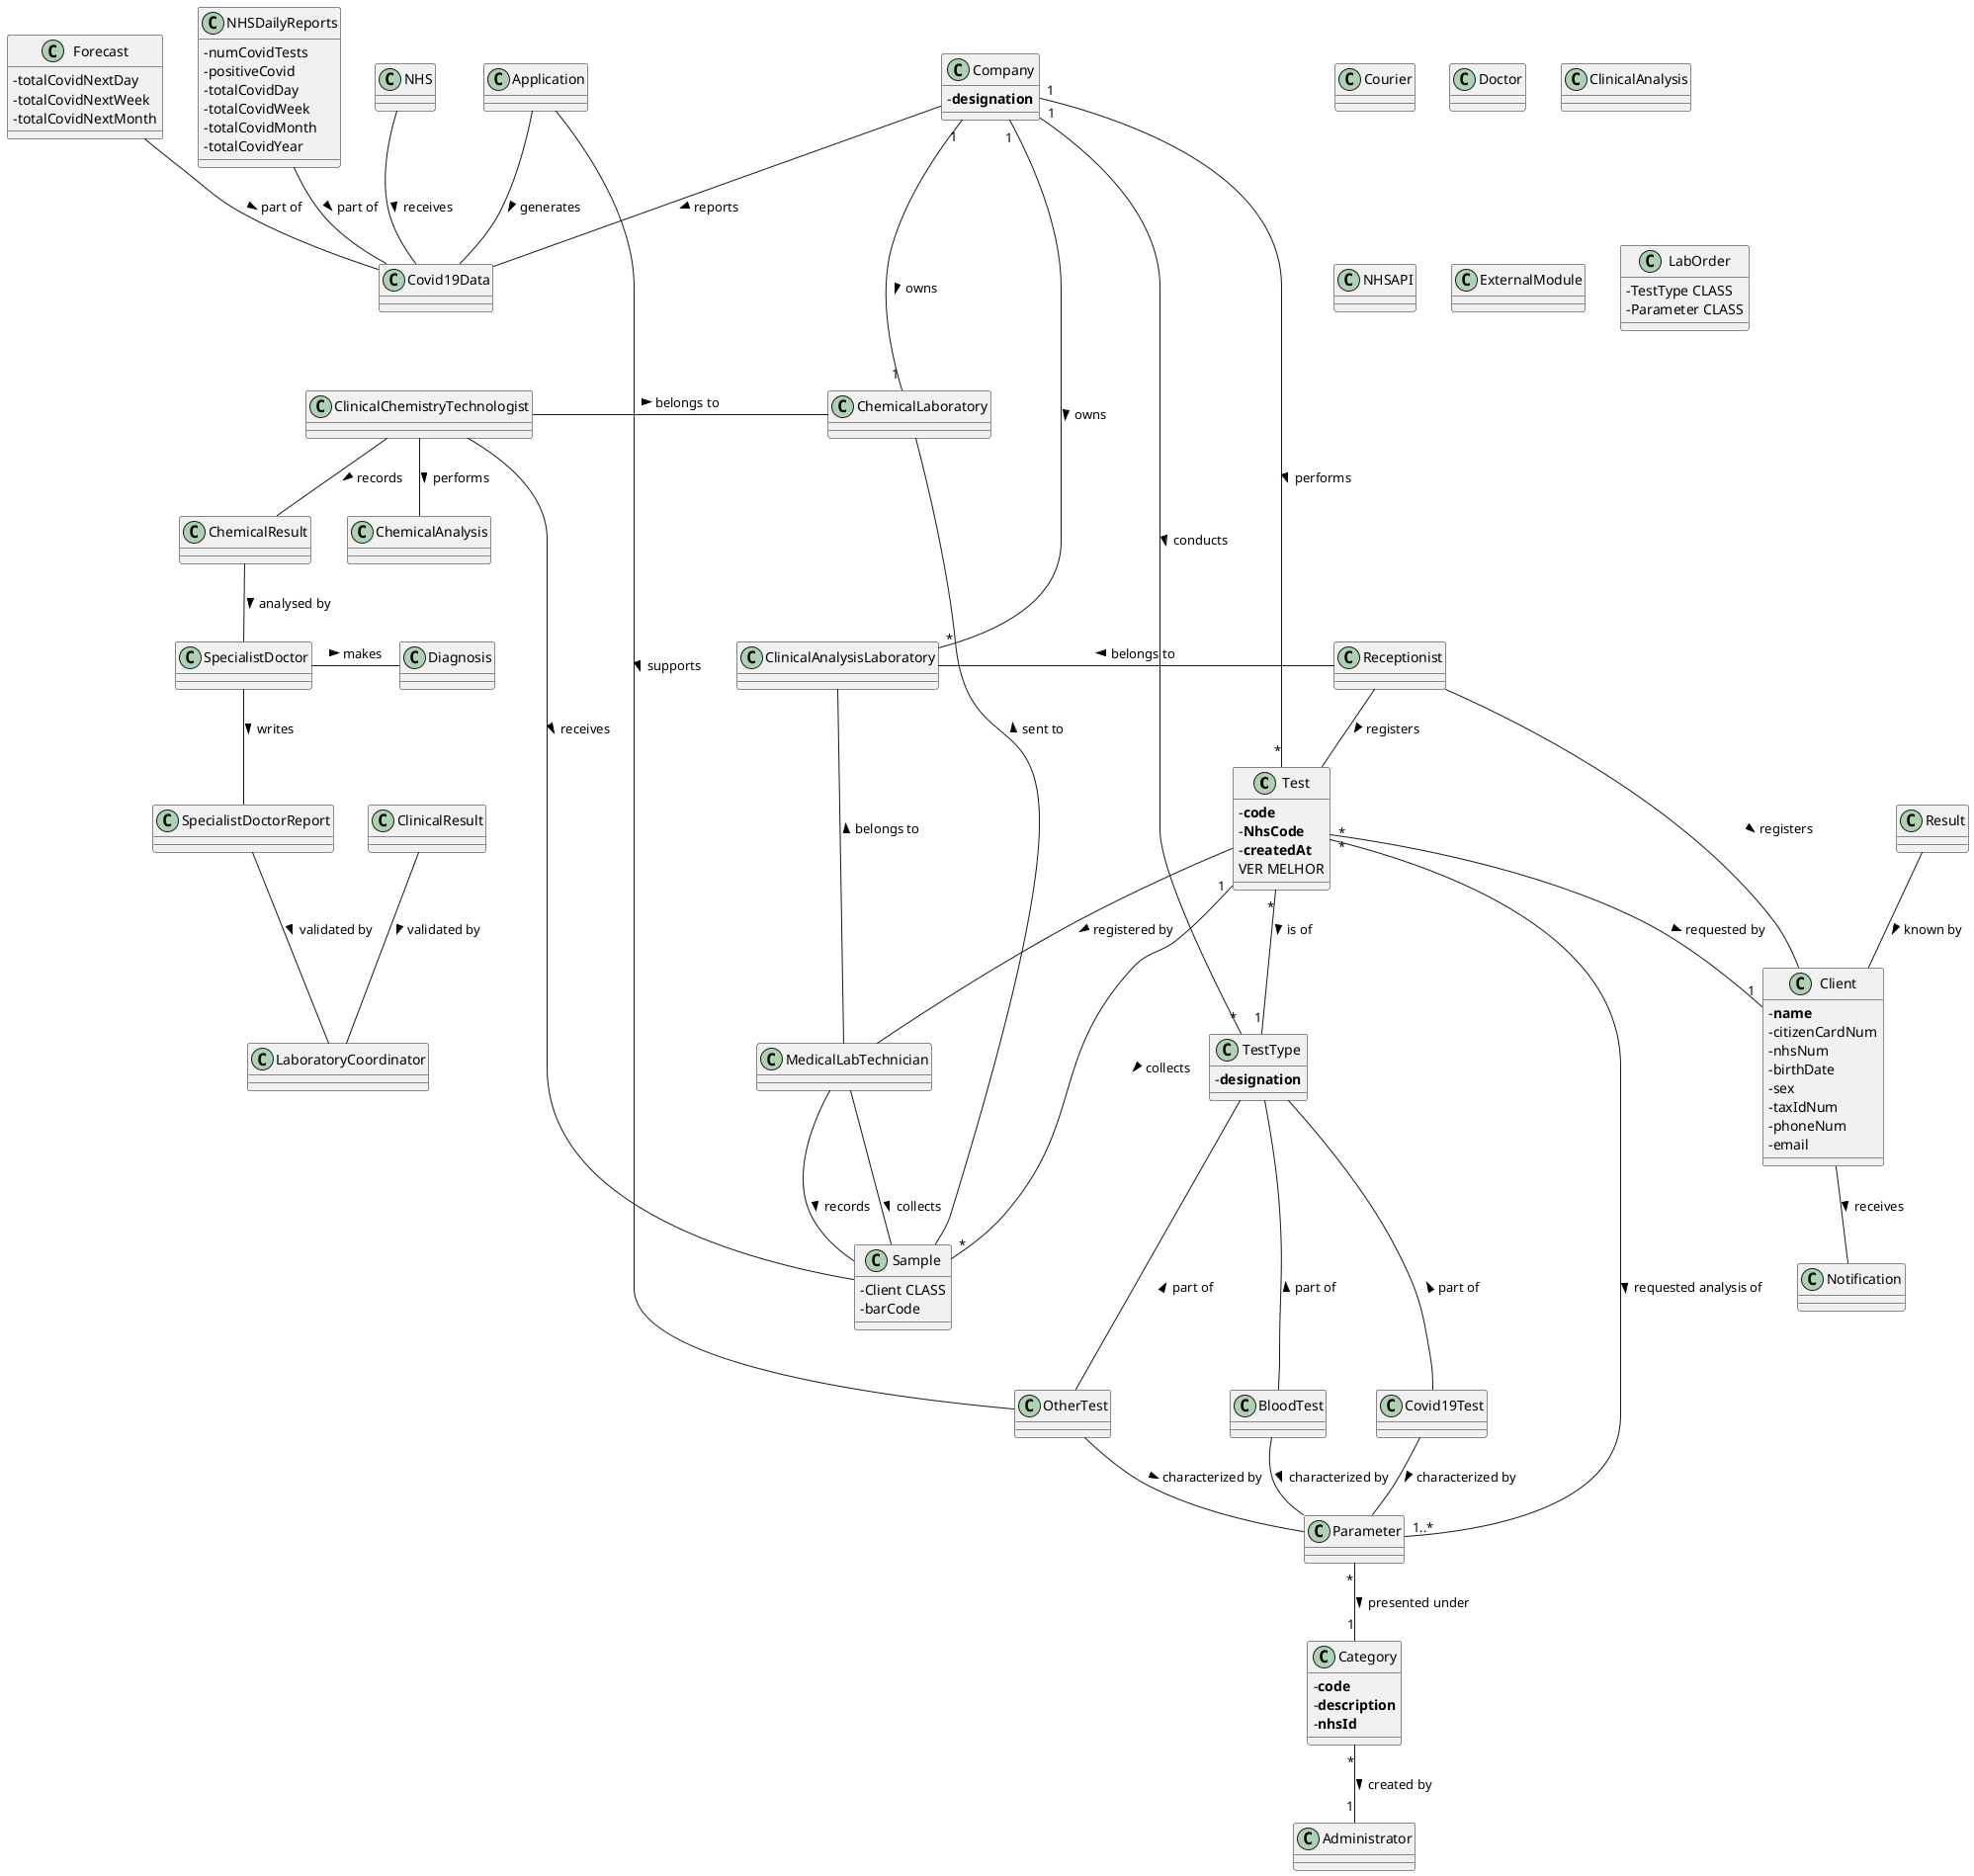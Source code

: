 @startuml

/'Adicionei Cliente <-> Resultado'/

skinparam classAttributeIconSize 0

class Test{
- **code**
- **NhsCode**
- **createdAt**
VER MELHOR
}
class Sample{
- Client CLASS
- barCode
}
class Result{}
class ChemicalResult{}
class ClinicalResult{}
class Diagnosis{}
class Parameter{}
class Notification{}
class Courier{}
class SpecialistDoctorReport{}
class Covid19Data{}
class Forecast{
- totalCovidNextDay
- totalCovidNextWeek
- totalCovidNextMonth
}
class NHSDailyReports{
- numCovidTests
- positiveCovid
- totalCovidDay
- totalCovidWeek
- totalCovidMonth
- totalCovidYear
}
class Client{
- **name**
- citizenCardNum
- nhsNum
- birthDate
- sex
- taxIdNum
- phoneNum
- email
}
class Administrator{}
class Doctor{}
class Receptionist{}
class MedicalLabTechnician{}
class ClinicalChemistryTechnologist{}
class SpecialistDoctor{}
class LaboratoryCoordinator{}
class ClinicalAnalysisLaboratory{}
class ChemicalLaboratory{}
class Application{}
class ChemicalAnalysis{}
class ClinicalAnalysis{}
class TestType{
- **designation**
}
class Category{
- **code**
- **description**
- **nhsId**
}
class Covid19Test{
}
class BloodTest{
}
class OtherTest{
}
class Company{
- **designation**
}
class NHS{}
class NHSAPI{}
class ExternalModule{}
class LabOrder{
- TestType CLASS
- Parameter CLASS
}
/'LAYOUT PURPOSES'/
together {
class ChemicalLaboratory
class ClinicalAnalysisLaboratory
class ChemicalAnalysis
class Test
}

Company -[hidden]--> ChemicalLaboratory
Company -[hidden]--> ClinicalAnalysisLaboratory
ChemicalLaboratory -[hidden]--> ClinicalAnalysisLaboratory
MedicalLabTechnician -[hidden]up-|> ClinicalAnalysisLaboratory
/'Acrescentei a linha abaixo'/
Receptionist -[hidden]up-|> ClinicalAnalysisLaboratory
ClinicalChemistryTechnologist -[hidden]> ChemicalLaboratory
ClinicalChemistryTechnologist -[hidden]up-|> ChemicalLaboratory

Covid19Data -[hidden]down-|> Application




together {
class Client
class Test
}



together {
class Covid19Test
class BloodTest
class OtherTest
}

TestType -[hidden]--> BloodTest
TestType -[hidden]--> Covid19Test
TestType -[hidden]--> OtherTest





/' END OF LAYOUT PURPOSES '/


Company "1" -- "*" Test : performs >
Company "1" -- "*" TestType : conducts >
Company "1" -- "1" ChemicalLaboratory : owns >
Company "1" -- "*" ClinicalAnalysisLaboratory : owns >
Company -- Covid19Data : reports >
Parameter "*" -- "1" Category : presented under >
Category "*" -- "1" Administrator : created by >
Test "*" -- "1" Client : requested by >
/'Test -- Application : is known by >'/
Test "*" -- "1" TestType : is of >
Test "1" -- "*" Sample : collects >
Test "*" -- "1..*" Parameter : requested analysis of >
Test -- MedicalLabTechnician : registered by >
Receptionist -- Client : registers >
Receptionist -- Test : registers >
Receptionist - ClinicalAnalysisLaboratory : belongs to >
MedicalLabTechnician -- Sample : collects >
MedicalLabTechnician -- ClinicalAnalysisLaboratory : belongs to >
MedicalLabTechnician -- Sample : records >
/'Sample -- Application : is known >'/
Sample -- ChemicalLaboratory : sent to >
ClinicalChemistryTechnologist -- ChemicalLaboratory : belongs to >
ClinicalChemistryTechnologist -- Sample : receives >
ClinicalChemistryTechnologist -- ChemicalAnalysis : performs >
ClinicalChemistryTechnologist -- ChemicalResult : records >
/'LabOrder -- Doctor : prescribed by >'/
ChemicalResult -- SpecialistDoctor : analysed by >
SpecialistDoctor - Diagnosis : makes >
SpecialistDoctor -- SpecialistDoctorReport : writes >
/'SpecialistDoctorReport -- Client : delivered to >'/
/'SpecialistDoctorReport -- Application : known by >'/
SpecialistDoctorReport -- LaboratoryCoordinator : validated by >
/'ClinicalResult -- Application : known by >'/
ClinicalResult -- LaboratoryCoordinator : validated by >
Client -- Notification : receives >
Result -- Client : known by >
/'Result -- MedicalLabTechnician : known by >'/
/'Result -- ClinicalChemistryTechnologist : known by >'/
/'Result -- SpecialistDoctor : known by >'/
/'Result -- LaboratoryCoordinator : known by >'/
NHS -- Covid19Data : receives >
Application -- Covid19Data : generates >
NHSDailyReports -- Covid19Data : part of >
Forecast -- Covid19Data : part of >
Covid19Test -- TestType : part of >
Covid19Test -- Parameter : characterized by >
BloodTest -- TestType : part of >
BloodTest -- Parameter : characterized by >
Application -- OtherTest : supports >
OtherTest -- TestType : part of >
OtherTest -- Parameter : characterized by >
















@enduml